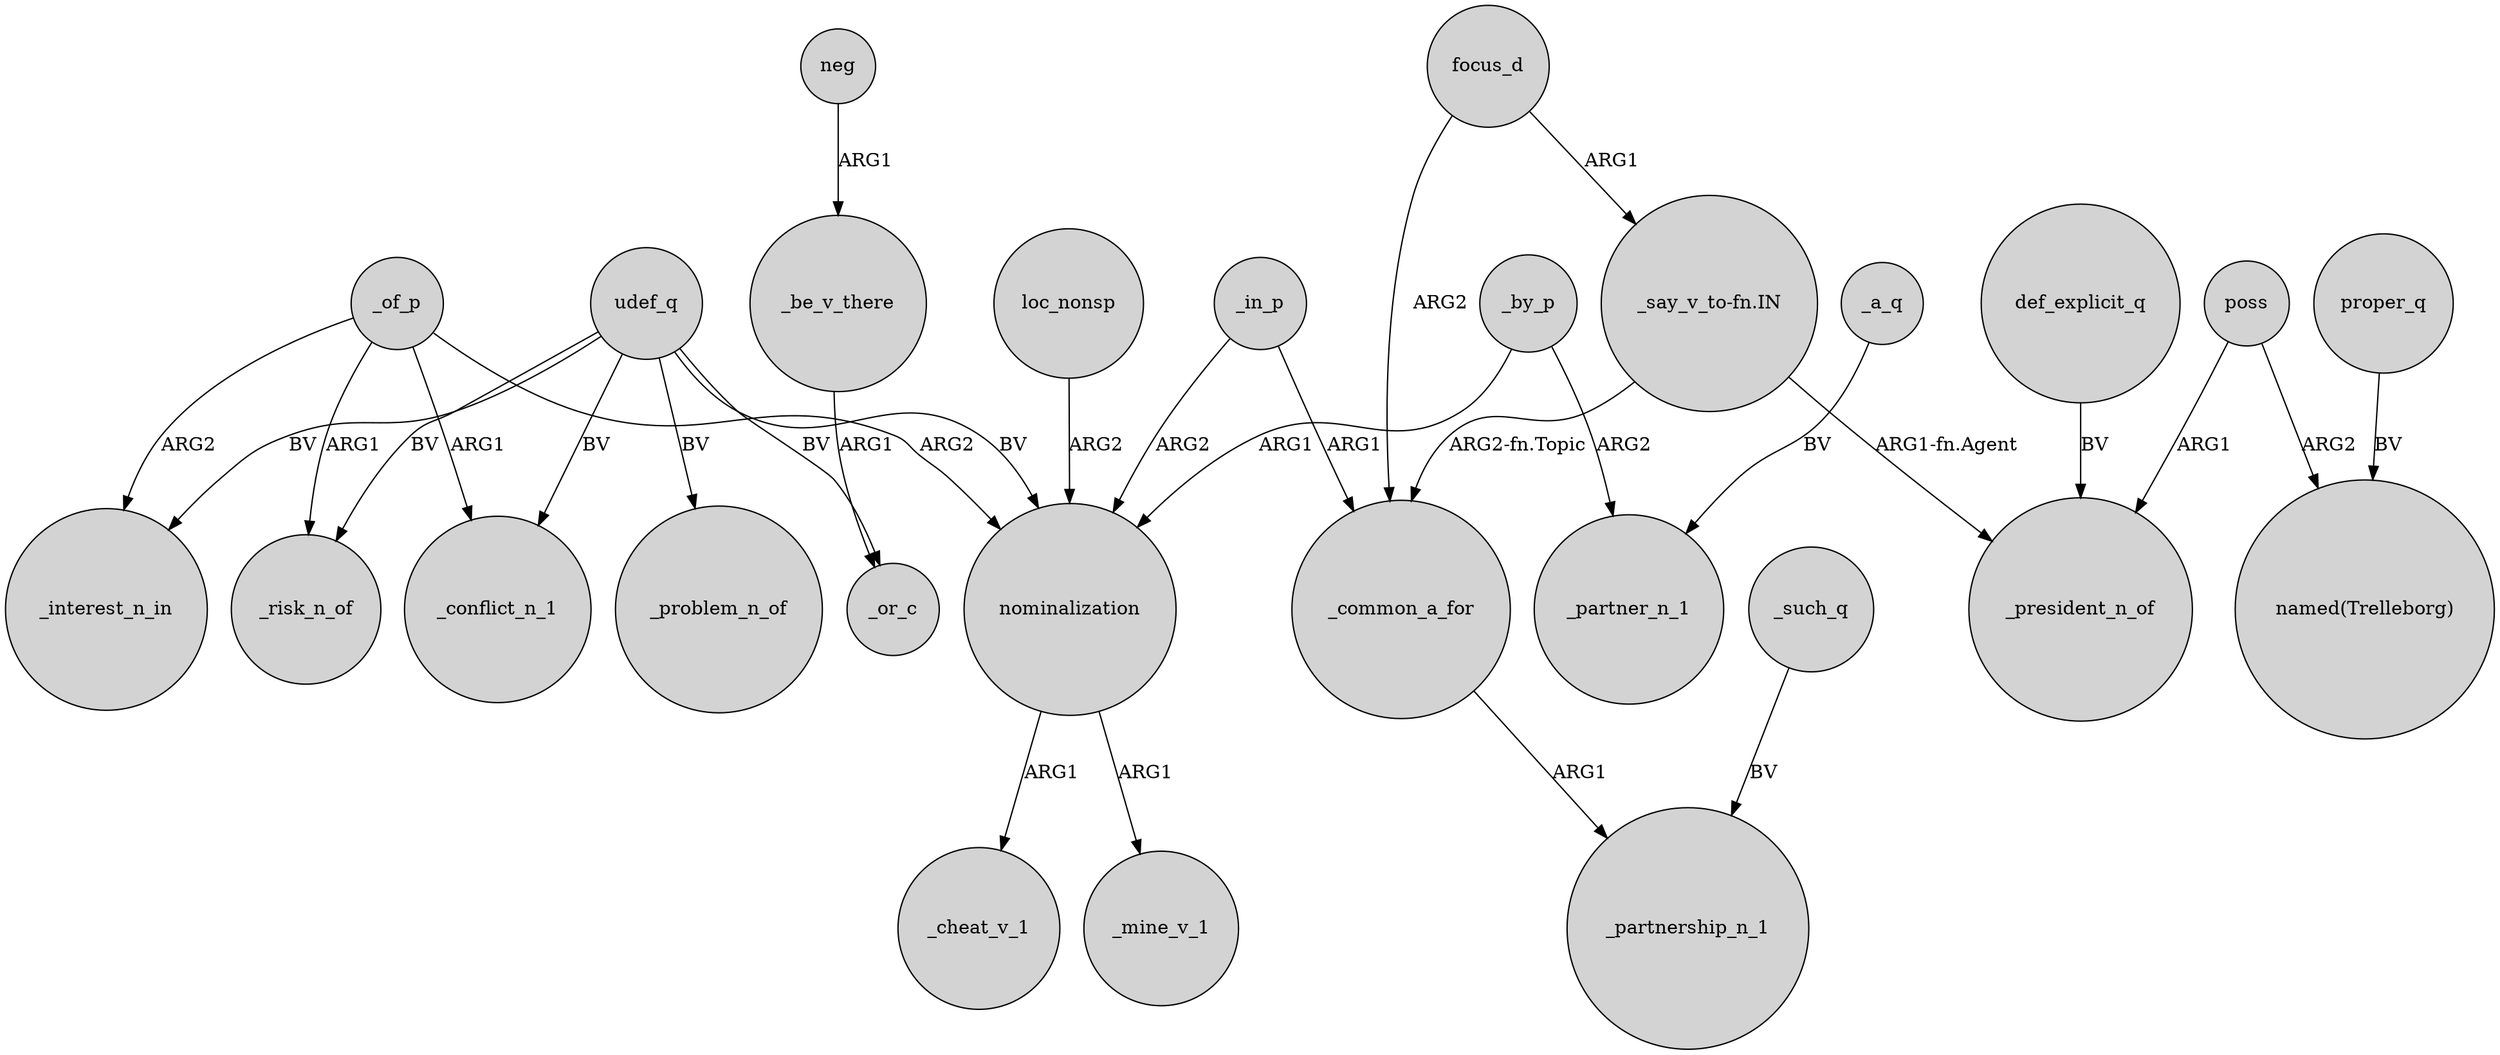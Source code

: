 digraph {
	node [shape=circle style=filled]
	udef_q -> _risk_n_of [label=BV]
	_common_a_for -> _partnership_n_1 [label=ARG1]
	_of_p -> _interest_n_in [label=ARG2]
	nominalization -> _mine_v_1 [label=ARG1]
	"_say_v_to-fn.IN" -> _common_a_for [label="ARG2-fn.Topic"]
	udef_q -> _conflict_n_1 [label=BV]
	_a_q -> _partner_n_1 [label=BV]
	"_say_v_to-fn.IN" -> _president_n_of [label="ARG1-fn.Agent"]
	loc_nonsp -> nominalization [label=ARG2]
	udef_q -> _interest_n_in [label=BV]
	udef_q -> _problem_n_of [label=BV]
	focus_d -> _common_a_for [label=ARG2]
	udef_q -> _or_c [label=BV]
	_of_p -> _risk_n_of [label=ARG1]
	poss -> _president_n_of [label=ARG1]
	_by_p -> nominalization [label=ARG1]
	poss -> "named(Trelleborg)" [label=ARG2]
	_of_p -> nominalization [label=ARG2]
	def_explicit_q -> _president_n_of [label=BV]
	_of_p -> _conflict_n_1 [label=ARG1]
	nominalization -> _cheat_v_1 [label=ARG1]
	_by_p -> _partner_n_1 [label=ARG2]
	_in_p -> _common_a_for [label=ARG1]
	udef_q -> nominalization [label=BV]
	proper_q -> "named(Trelleborg)" [label=BV]
	_be_v_there -> _or_c [label=ARG1]
	neg -> _be_v_there [label=ARG1]
	_in_p -> nominalization [label=ARG2]
	focus_d -> "_say_v_to-fn.IN" [label=ARG1]
	_such_q -> _partnership_n_1 [label=BV]
}
